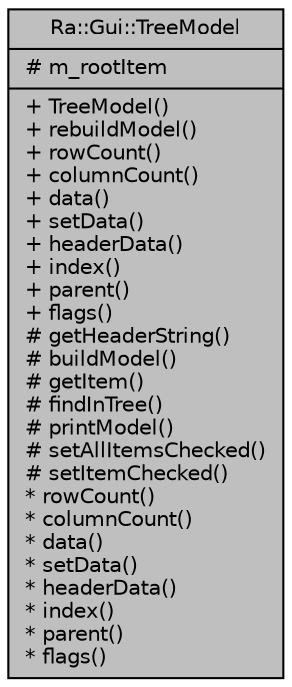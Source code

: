 digraph "Ra::Gui::TreeModel"
{
 // INTERACTIVE_SVG=YES
 // LATEX_PDF_SIZE
  edge [fontname="Helvetica",fontsize="10",labelfontname="Helvetica",labelfontsize="10"];
  node [fontname="Helvetica",fontsize="10",shape=record];
  Node1 [label="{Ra::Gui::TreeModel\n|# m_rootItem\l|+ TreeModel()\l+ rebuildModel()\l+ rowCount()\l+ columnCount()\l+ data()\l+ setData()\l+ headerData()\l+ index()\l+ parent()\l+ flags()\l# getHeaderString()\l# buildModel()\l# getItem()\l# findInTree()\l# printModel()\l# setAllItemsChecked()\l# setItemChecked()\l* rowCount()\l* columnCount()\l* data()\l* setData()\l* headerData()\l* index()\l* parent()\l* flags()\l}",height=0.2,width=0.4,color="black", fillcolor="grey75", style="filled", fontcolor="black",tooltip=" "];
}
